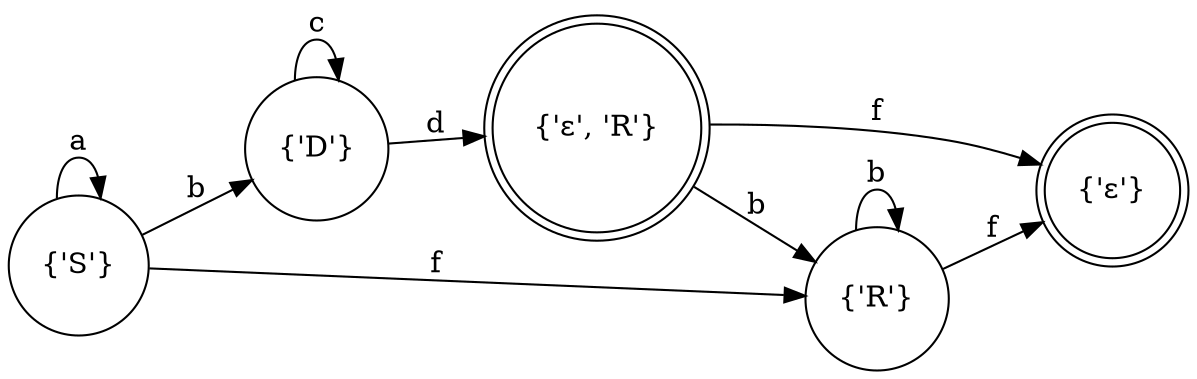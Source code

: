 digraph lab1_v3_dfa {
	rankdir=LR
	node [shape=doublecircle]
	"{'ε', 'R'}"
	node [shape=doublecircle]
	"{'ε'}"
	node [shape=circle]
	"{'S'}"
	node [shape=circle]
	"{'D'}"
	node [shape=circle]
	"{'R'}"
	"{'S'}" -> "{'S'}" [label=a]
	"{'S'}" -> "{'D'}" [label=b]
	"{'S'}" -> "{'R'}" [label=f]
	"{'D'}" -> "{'D'}" [label=c]
	"{'D'}" -> "{'ε', 'R'}" [label=d]
	"{'R'}" -> "{'R'}" [label=b]
	"{'R'}" -> "{'ε'}" [label=f]
	"{'ε', 'R'}" -> "{'R'}" [label=b]
	"{'ε', 'R'}" -> "{'ε'}" [label=f]
}
